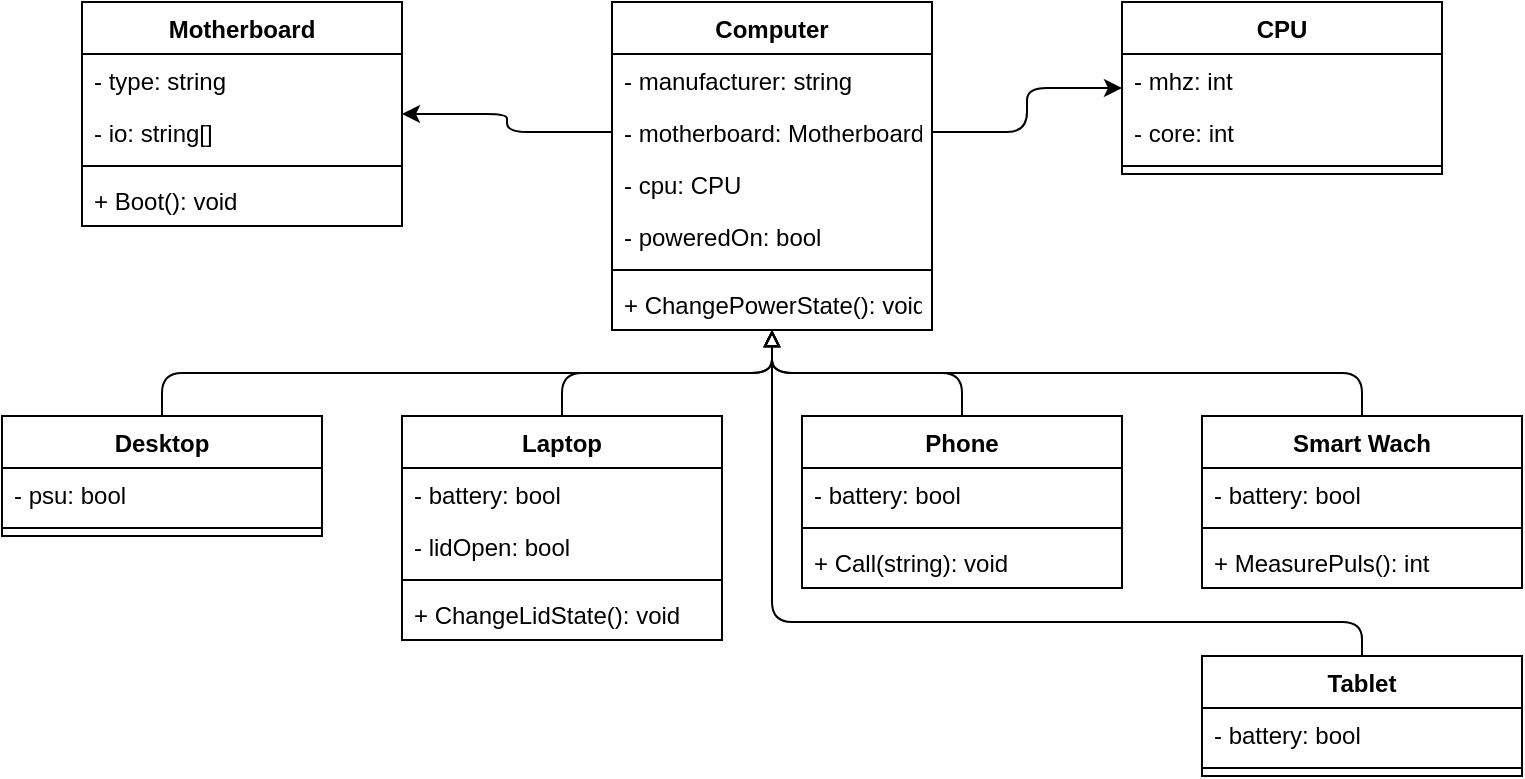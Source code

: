 <mxfile version="12.6.5" type="device"><diagram id="bLhB4JdMVBEjPaCr6WLH" name="Page-1"><mxGraphModel dx="1038" dy="553" grid="1" gridSize="10" guides="1" tooltips="1" connect="1" arrows="1" fold="1" page="1" pageScale="1" pageWidth="850" pageHeight="1100" math="0" shadow="0"><root><mxCell id="0"/><mxCell id="1" parent="0"/><mxCell id="taioxbaTuJhwCHascor8-1" value="Computer" style="swimlane;fontStyle=1;align=center;verticalAlign=top;childLayout=stackLayout;horizontal=1;startSize=26;horizontalStack=0;resizeParent=1;resizeParentMax=0;resizeLast=0;collapsible=1;marginBottom=0;" vertex="1" parent="1"><mxGeometry x="345" y="40" width="160" height="164" as="geometry"/></mxCell><mxCell id="taioxbaTuJhwCHascor8-2" value="- manufacturer: string" style="text;strokeColor=none;fillColor=none;align=left;verticalAlign=top;spacingLeft=4;spacingRight=4;overflow=hidden;rotatable=0;points=[[0,0.5],[1,0.5]];portConstraint=eastwest;" vertex="1" parent="taioxbaTuJhwCHascor8-1"><mxGeometry y="26" width="160" height="26" as="geometry"/></mxCell><mxCell id="taioxbaTuJhwCHascor8-44" value="- motherboard: Motherboard" style="text;strokeColor=none;fillColor=none;align=left;verticalAlign=top;spacingLeft=4;spacingRight=4;overflow=hidden;rotatable=0;points=[[0,0.5],[1,0.5]];portConstraint=eastwest;" vertex="1" parent="taioxbaTuJhwCHascor8-1"><mxGeometry y="52" width="160" height="26" as="geometry"/></mxCell><mxCell id="taioxbaTuJhwCHascor8-65" value="- cpu: CPU" style="text;strokeColor=none;fillColor=none;align=left;verticalAlign=top;spacingLeft=4;spacingRight=4;overflow=hidden;rotatable=0;points=[[0,0.5],[1,0.5]];portConstraint=eastwest;" vertex="1" parent="taioxbaTuJhwCHascor8-1"><mxGeometry y="78" width="160" height="26" as="geometry"/></mxCell><mxCell id="taioxbaTuJhwCHascor8-68" value="- poweredOn: bool" style="text;strokeColor=none;fillColor=none;align=left;verticalAlign=top;spacingLeft=4;spacingRight=4;overflow=hidden;rotatable=0;points=[[0,0.5],[1,0.5]];portConstraint=eastwest;" vertex="1" parent="taioxbaTuJhwCHascor8-1"><mxGeometry y="104" width="160" height="26" as="geometry"/></mxCell><mxCell id="taioxbaTuJhwCHascor8-3" value="" style="line;strokeWidth=1;fillColor=none;align=left;verticalAlign=middle;spacingTop=-1;spacingLeft=3;spacingRight=3;rotatable=0;labelPosition=right;points=[];portConstraint=eastwest;" vertex="1" parent="taioxbaTuJhwCHascor8-1"><mxGeometry y="130" width="160" height="8" as="geometry"/></mxCell><mxCell id="taioxbaTuJhwCHascor8-4" value="+ ChangePowerState(): void" style="text;strokeColor=none;fillColor=none;align=left;verticalAlign=top;spacingLeft=4;spacingRight=4;overflow=hidden;rotatable=0;points=[[0,0.5],[1,0.5]];portConstraint=eastwest;" vertex="1" parent="taioxbaTuJhwCHascor8-1"><mxGeometry y="138" width="160" height="26" as="geometry"/></mxCell><mxCell id="taioxbaTuJhwCHascor8-39" style="edgeStyle=orthogonalEdgeStyle;rounded=1;orthogonalLoop=1;jettySize=auto;html=1;exitX=0.5;exitY=0;exitDx=0;exitDy=0;endArrow=block;endFill=0;" edge="1" parent="1" source="taioxbaTuJhwCHascor8-5" target="taioxbaTuJhwCHascor8-1"><mxGeometry relative="1" as="geometry"/></mxCell><mxCell id="taioxbaTuJhwCHascor8-5" value="Desktop" style="swimlane;fontStyle=1;align=center;verticalAlign=top;childLayout=stackLayout;horizontal=1;startSize=26;horizontalStack=0;resizeParent=1;resizeParentMax=0;resizeLast=0;collapsible=1;marginBottom=0;" vertex="1" parent="1"><mxGeometry x="40" y="247" width="160" height="60" as="geometry"/></mxCell><mxCell id="taioxbaTuJhwCHascor8-6" value="- psu: bool" style="text;strokeColor=none;fillColor=none;align=left;verticalAlign=top;spacingLeft=4;spacingRight=4;overflow=hidden;rotatable=0;points=[[0,0.5],[1,0.5]];portConstraint=eastwest;" vertex="1" parent="taioxbaTuJhwCHascor8-5"><mxGeometry y="26" width="160" height="26" as="geometry"/></mxCell><mxCell id="taioxbaTuJhwCHascor8-7" value="" style="line;strokeWidth=1;fillColor=none;align=left;verticalAlign=middle;spacingTop=-1;spacingLeft=3;spacingRight=3;rotatable=0;labelPosition=right;points=[];portConstraint=eastwest;" vertex="1" parent="taioxbaTuJhwCHascor8-5"><mxGeometry y="52" width="160" height="8" as="geometry"/></mxCell><mxCell id="taioxbaTuJhwCHascor8-40" style="edgeStyle=orthogonalEdgeStyle;rounded=1;orthogonalLoop=1;jettySize=auto;html=1;exitX=0.5;exitY=0;exitDx=0;exitDy=0;endArrow=block;endFill=0;" edge="1" parent="1" source="taioxbaTuJhwCHascor8-9" target="taioxbaTuJhwCHascor8-1"><mxGeometry relative="1" as="geometry"/></mxCell><mxCell id="taioxbaTuJhwCHascor8-9" value="Laptop" style="swimlane;fontStyle=1;align=center;verticalAlign=top;childLayout=stackLayout;horizontal=1;startSize=26;horizontalStack=0;resizeParent=1;resizeParentMax=0;resizeLast=0;collapsible=1;marginBottom=0;" vertex="1" parent="1"><mxGeometry x="240" y="247" width="160" height="112" as="geometry"/></mxCell><mxCell id="taioxbaTuJhwCHascor8-10" value="- battery: bool" style="text;strokeColor=none;fillColor=none;align=left;verticalAlign=top;spacingLeft=4;spacingRight=4;overflow=hidden;rotatable=0;points=[[0,0.5],[1,0.5]];portConstraint=eastwest;" vertex="1" parent="taioxbaTuJhwCHascor8-9"><mxGeometry y="26" width="160" height="26" as="geometry"/></mxCell><mxCell id="taioxbaTuJhwCHascor8-69" value="- lidOpen: bool" style="text;strokeColor=none;fillColor=none;align=left;verticalAlign=top;spacingLeft=4;spacingRight=4;overflow=hidden;rotatable=0;points=[[0,0.5],[1,0.5]];portConstraint=eastwest;" vertex="1" parent="taioxbaTuJhwCHascor8-9"><mxGeometry y="52" width="160" height="26" as="geometry"/></mxCell><mxCell id="taioxbaTuJhwCHascor8-11" value="" style="line;strokeWidth=1;fillColor=none;align=left;verticalAlign=middle;spacingTop=-1;spacingLeft=3;spacingRight=3;rotatable=0;labelPosition=right;points=[];portConstraint=eastwest;" vertex="1" parent="taioxbaTuJhwCHascor8-9"><mxGeometry y="78" width="160" height="8" as="geometry"/></mxCell><mxCell id="taioxbaTuJhwCHascor8-12" value="+ ChangeLidState(): void" style="text;strokeColor=none;fillColor=none;align=left;verticalAlign=top;spacingLeft=4;spacingRight=4;overflow=hidden;rotatable=0;points=[[0,0.5],[1,0.5]];portConstraint=eastwest;" vertex="1" parent="taioxbaTuJhwCHascor8-9"><mxGeometry y="86" width="160" height="26" as="geometry"/></mxCell><mxCell id="taioxbaTuJhwCHascor8-41" style="edgeStyle=orthogonalEdgeStyle;rounded=1;orthogonalLoop=1;jettySize=auto;html=1;exitX=0.5;exitY=0;exitDx=0;exitDy=0;endArrow=block;endFill=0;" edge="1" parent="1" source="taioxbaTuJhwCHascor8-13" target="taioxbaTuJhwCHascor8-1"><mxGeometry relative="1" as="geometry"/></mxCell><mxCell id="taioxbaTuJhwCHascor8-13" value="Phone" style="swimlane;fontStyle=1;align=center;verticalAlign=top;childLayout=stackLayout;horizontal=1;startSize=26;horizontalStack=0;resizeParent=1;resizeParentMax=0;resizeLast=0;collapsible=1;marginBottom=0;" vertex="1" parent="1"><mxGeometry x="440" y="247" width="160" height="86" as="geometry"/></mxCell><mxCell id="taioxbaTuJhwCHascor8-14" value="- battery: bool" style="text;strokeColor=none;fillColor=none;align=left;verticalAlign=top;spacingLeft=4;spacingRight=4;overflow=hidden;rotatable=0;points=[[0,0.5],[1,0.5]];portConstraint=eastwest;" vertex="1" parent="taioxbaTuJhwCHascor8-13"><mxGeometry y="26" width="160" height="26" as="geometry"/></mxCell><mxCell id="taioxbaTuJhwCHascor8-15" value="" style="line;strokeWidth=1;fillColor=none;align=left;verticalAlign=middle;spacingTop=-1;spacingLeft=3;spacingRight=3;rotatable=0;labelPosition=right;points=[];portConstraint=eastwest;" vertex="1" parent="taioxbaTuJhwCHascor8-13"><mxGeometry y="52" width="160" height="8" as="geometry"/></mxCell><mxCell id="taioxbaTuJhwCHascor8-16" value="+ Call(string): void" style="text;strokeColor=none;fillColor=none;align=left;verticalAlign=top;spacingLeft=4;spacingRight=4;overflow=hidden;rotatable=0;points=[[0,0.5],[1,0.5]];portConstraint=eastwest;" vertex="1" parent="taioxbaTuJhwCHascor8-13"><mxGeometry y="60" width="160" height="26" as="geometry"/></mxCell><mxCell id="taioxbaTuJhwCHascor8-42" style="edgeStyle=orthogonalEdgeStyle;rounded=1;orthogonalLoop=1;jettySize=auto;html=1;exitX=0.5;exitY=0;exitDx=0;exitDy=0;endArrow=block;endFill=0;" edge="1" parent="1" source="taioxbaTuJhwCHascor8-17" target="taioxbaTuJhwCHascor8-1"><mxGeometry relative="1" as="geometry"/></mxCell><mxCell id="taioxbaTuJhwCHascor8-17" value="Smart Wach" style="swimlane;fontStyle=1;align=center;verticalAlign=top;childLayout=stackLayout;horizontal=1;startSize=26;horizontalStack=0;resizeParent=1;resizeParentMax=0;resizeLast=0;collapsible=1;marginBottom=0;" vertex="1" parent="1"><mxGeometry x="640" y="247" width="160" height="86" as="geometry"/></mxCell><mxCell id="taioxbaTuJhwCHascor8-18" value="- battery: bool&#xA;" style="text;strokeColor=none;fillColor=none;align=left;verticalAlign=top;spacingLeft=4;spacingRight=4;overflow=hidden;rotatable=0;points=[[0,0.5],[1,0.5]];portConstraint=eastwest;" vertex="1" parent="taioxbaTuJhwCHascor8-17"><mxGeometry y="26" width="160" height="26" as="geometry"/></mxCell><mxCell id="taioxbaTuJhwCHascor8-19" value="" style="line;strokeWidth=1;fillColor=none;align=left;verticalAlign=middle;spacingTop=-1;spacingLeft=3;spacingRight=3;rotatable=0;labelPosition=right;points=[];portConstraint=eastwest;" vertex="1" parent="taioxbaTuJhwCHascor8-17"><mxGeometry y="52" width="160" height="8" as="geometry"/></mxCell><mxCell id="taioxbaTuJhwCHascor8-20" value="+ MeasurePuls(): int" style="text;strokeColor=none;fillColor=none;align=left;verticalAlign=top;spacingLeft=4;spacingRight=4;overflow=hidden;rotatable=0;points=[[0,0.5],[1,0.5]];portConstraint=eastwest;" vertex="1" parent="taioxbaTuJhwCHascor8-17"><mxGeometry y="60" width="160" height="26" as="geometry"/></mxCell><mxCell id="taioxbaTuJhwCHascor8-71" style="edgeStyle=orthogonalEdgeStyle;rounded=1;orthogonalLoop=1;jettySize=auto;html=1;exitX=0.5;exitY=0;exitDx=0;exitDy=0;endArrow=block;endFill=0;" edge="1" parent="1" source="taioxbaTuJhwCHascor8-29" target="taioxbaTuJhwCHascor8-1"><mxGeometry relative="1" as="geometry"><Array as="points"><mxPoint x="720" y="350"/><mxPoint x="425" y="350"/></Array></mxGeometry></mxCell><mxCell id="taioxbaTuJhwCHascor8-29" value="Tablet" style="swimlane;fontStyle=1;align=center;verticalAlign=top;childLayout=stackLayout;horizontal=1;startSize=26;horizontalStack=0;resizeParent=1;resizeParentMax=0;resizeLast=0;collapsible=1;marginBottom=0;" vertex="1" parent="1"><mxGeometry x="640" y="367" width="160" height="60" as="geometry"/></mxCell><mxCell id="taioxbaTuJhwCHascor8-30" value="- battery: bool" style="text;strokeColor=none;fillColor=none;align=left;verticalAlign=top;spacingLeft=4;spacingRight=4;overflow=hidden;rotatable=0;points=[[0,0.5],[1,0.5]];portConstraint=eastwest;" vertex="1" parent="taioxbaTuJhwCHascor8-29"><mxGeometry y="26" width="160" height="26" as="geometry"/></mxCell><mxCell id="taioxbaTuJhwCHascor8-31" value="" style="line;strokeWidth=1;fillColor=none;align=left;verticalAlign=middle;spacingTop=-1;spacingLeft=3;spacingRight=3;rotatable=0;labelPosition=right;points=[];portConstraint=eastwest;" vertex="1" parent="taioxbaTuJhwCHascor8-29"><mxGeometry y="52" width="160" height="8" as="geometry"/></mxCell><mxCell id="taioxbaTuJhwCHascor8-47" value="Motherboard" style="swimlane;fontStyle=1;align=center;verticalAlign=top;childLayout=stackLayout;horizontal=1;startSize=26;horizontalStack=0;resizeParent=1;resizeParentMax=0;resizeLast=0;collapsible=1;marginBottom=0;" vertex="1" parent="1"><mxGeometry x="80" y="40" width="160" height="112" as="geometry"/></mxCell><mxCell id="taioxbaTuJhwCHascor8-48" value="- type: string" style="text;strokeColor=none;fillColor=none;align=left;verticalAlign=top;spacingLeft=4;spacingRight=4;overflow=hidden;rotatable=0;points=[[0,0.5],[1,0.5]];portConstraint=eastwest;" vertex="1" parent="taioxbaTuJhwCHascor8-47"><mxGeometry y="26" width="160" height="26" as="geometry"/></mxCell><mxCell id="taioxbaTuJhwCHascor8-66" value="- io: string[]" style="text;strokeColor=none;fillColor=none;align=left;verticalAlign=top;spacingLeft=4;spacingRight=4;overflow=hidden;rotatable=0;points=[[0,0.5],[1,0.5]];portConstraint=eastwest;" vertex="1" parent="taioxbaTuJhwCHascor8-47"><mxGeometry y="52" width="160" height="26" as="geometry"/></mxCell><mxCell id="taioxbaTuJhwCHascor8-49" value="" style="line;strokeWidth=1;fillColor=none;align=left;verticalAlign=middle;spacingTop=-1;spacingLeft=3;spacingRight=3;rotatable=0;labelPosition=right;points=[];portConstraint=eastwest;" vertex="1" parent="taioxbaTuJhwCHascor8-47"><mxGeometry y="78" width="160" height="8" as="geometry"/></mxCell><mxCell id="taioxbaTuJhwCHascor8-50" value="+ Boot(): void" style="text;strokeColor=none;fillColor=none;align=left;verticalAlign=top;spacingLeft=4;spacingRight=4;overflow=hidden;rotatable=0;points=[[0,0.5],[1,0.5]];portConstraint=eastwest;" vertex="1" parent="taioxbaTuJhwCHascor8-47"><mxGeometry y="86" width="160" height="26" as="geometry"/></mxCell><mxCell id="taioxbaTuJhwCHascor8-53" style="edgeStyle=orthogonalEdgeStyle;rounded=1;orthogonalLoop=1;jettySize=auto;html=1;exitX=0;exitY=0.5;exitDx=0;exitDy=0;endArrow=classic;endFill=1;" edge="1" parent="1" source="taioxbaTuJhwCHascor8-44" target="taioxbaTuJhwCHascor8-47"><mxGeometry relative="1" as="geometry"/></mxCell><mxCell id="taioxbaTuJhwCHascor8-54" value="CPU" style="swimlane;fontStyle=1;align=center;verticalAlign=top;childLayout=stackLayout;horizontal=1;startSize=26;horizontalStack=0;resizeParent=1;resizeParentMax=0;resizeLast=0;collapsible=1;marginBottom=0;" vertex="1" parent="1"><mxGeometry x="600" y="40" width="160" height="86" as="geometry"/></mxCell><mxCell id="taioxbaTuJhwCHascor8-55" value="- mhz: int" style="text;strokeColor=none;fillColor=none;align=left;verticalAlign=top;spacingLeft=4;spacingRight=4;overflow=hidden;rotatable=0;points=[[0,0.5],[1,0.5]];portConstraint=eastwest;" vertex="1" parent="taioxbaTuJhwCHascor8-54"><mxGeometry y="26" width="160" height="26" as="geometry"/></mxCell><mxCell id="taioxbaTuJhwCHascor8-67" value="- core: int" style="text;strokeColor=none;fillColor=none;align=left;verticalAlign=top;spacingLeft=4;spacingRight=4;overflow=hidden;rotatable=0;points=[[0,0.5],[1,0.5]];portConstraint=eastwest;" vertex="1" parent="taioxbaTuJhwCHascor8-54"><mxGeometry y="52" width="160" height="26" as="geometry"/></mxCell><mxCell id="taioxbaTuJhwCHascor8-56" value="" style="line;strokeWidth=1;fillColor=none;align=left;verticalAlign=middle;spacingTop=-1;spacingLeft=3;spacingRight=3;rotatable=0;labelPosition=right;points=[];portConstraint=eastwest;" vertex="1" parent="taioxbaTuJhwCHascor8-54"><mxGeometry y="78" width="160" height="8" as="geometry"/></mxCell><mxCell id="taioxbaTuJhwCHascor8-58" style="edgeStyle=orthogonalEdgeStyle;rounded=1;orthogonalLoop=1;jettySize=auto;html=1;exitX=1;exitY=0.5;exitDx=0;exitDy=0;endArrow=classic;endFill=1;" edge="1" parent="1" source="taioxbaTuJhwCHascor8-44" target="taioxbaTuJhwCHascor8-54"><mxGeometry relative="1" as="geometry"/></mxCell></root></mxGraphModel></diagram></mxfile>